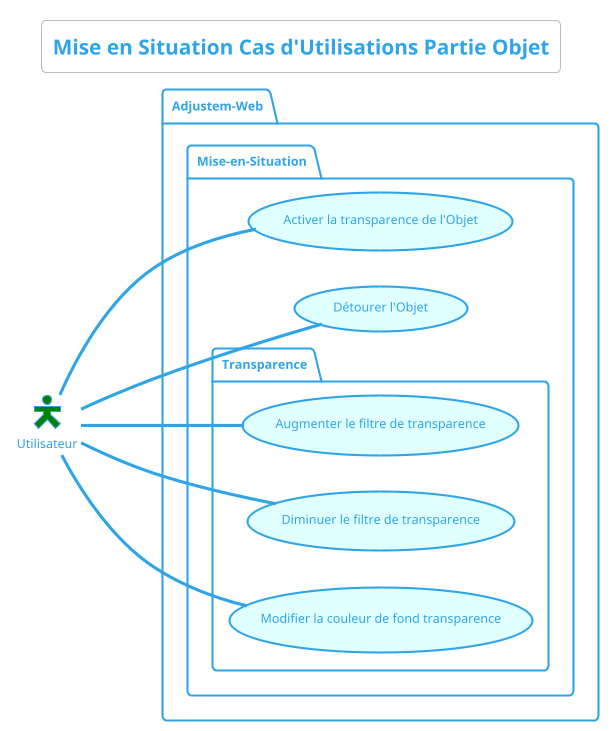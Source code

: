 @startuml Mise en Situation Cas d'Utilisations
!theme cerulean-outline
skinparam actorStyle hollow
left to right direction
title Mise en Situation Cas d'Utilisations Partie Objet

:Utilisateur: as u #green

package Adjustem-Web {
    package Mise-en-Situation {

        usecase "Activer la transparence de l'Objet" as UC2 #LightCyan
        package Transparence {

            usecase "Augmenter le filtre de transparence" as UC3 #LightCyan
            usecase "Diminuer le filtre de transparence" as UC4 #LightCyan
            usecase "Modifier la couleur de fond transparence" as UC5 #LightCyan
        }

        usecase "Détourer l'Objet" as UC6 #LightCyan

    }
}


u --- UC2
u --- UC3
u --- UC4
u --- UC5
u --- UC6


@enduml
